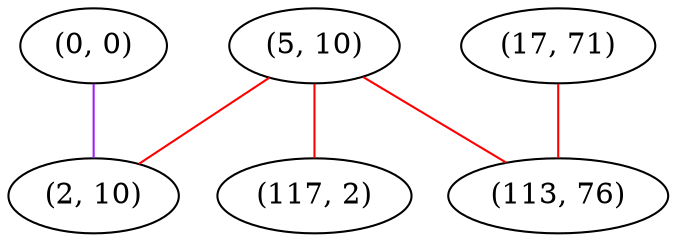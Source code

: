 graph "" {
"(0, 0)";
"(5, 10)";
"(17, 71)";
"(117, 2)";
"(2, 10)";
"(113, 76)";
"(0, 0)" -- "(2, 10)"  [color=purple, key=0, weight=4];
"(5, 10)" -- "(117, 2)"  [color=red, key=0, weight=1];
"(5, 10)" -- "(113, 76)"  [color=red, key=0, weight=1];
"(5, 10)" -- "(2, 10)"  [color=red, key=0, weight=1];
"(17, 71)" -- "(113, 76)"  [color=red, key=0, weight=1];
}
